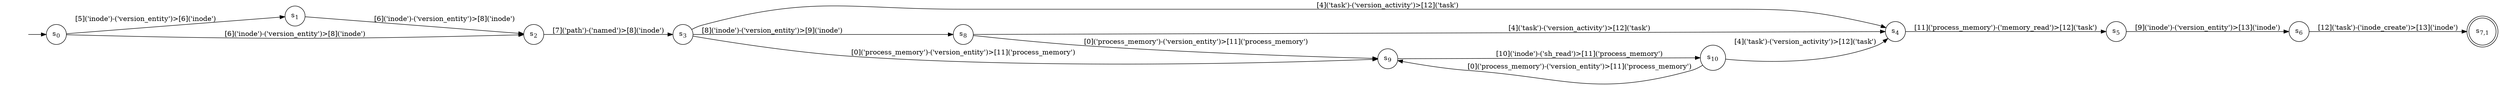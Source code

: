 digraph DFA {
    rankdir = LR;
    I [style = invis];
    I -> S0;
    S0 [label = <s<sub>0</sub>>, shape = circle];
    S1 [label = <s<sub>1</sub>>, shape = circle];
    S2 [label = <s<sub>2</sub>>, shape = circle];
    S3 [label = <s<sub>3</sub>>, shape = circle];
    S4 [label = <s<sub>4</sub>>, shape = circle];
    S5 [label = <s<sub>5</sub>>, shape = circle];
    S6 [label = <s<sub>6</sub>>, shape = circle];
    S7 [label = <s<sub>7,1</sub>>, shape = circle, peripheries = 2];
    S6 -> S7 [label = "[12]('task')-('inode_create')>[13]('inode')"];
    S5 -> S6 [label = "[9]('inode')-('version_entity')>[13]('inode')"];
    S4 -> S5 [label = "[11]('process_memory')-('memory_read')>[12]('task')"];
    S3 -> S4 [label = "[4]('task')-('version_activity')>[12]('task')"];
    S8 [label = <s<sub>8</sub>>, shape = circle];
    S9 [label = <s<sub>9</sub>>, shape = circle];
    S10 [label = <s<sub>10</sub>>, shape = circle];
    S10 -> S9 [label = "[0]('process_memory')-('version_entity')>[11]('process_memory')"];
    S10 -> S4 [label = "[4]('task')-('version_activity')>[12]('task')"];
    S9 -> S10 [label = "[10]('inode')-('sh_read')>[11]('process_memory')"];
    S8 -> S9 [label = "[0]('process_memory')-('version_entity')>[11]('process_memory')"];
    S8 -> S4 [label = "[4]('task')-('version_activity')>[12]('task')"];
    S3 -> S8 [label = "[8]('inode')-('version_entity')>[9]('inode')"];
    S3 -> S9 [label = "[0]('process_memory')-('version_entity')>[11]('process_memory')"];
    S2 -> S3 [label = "[7]('path')-('named')>[8]('inode')"];
    S1 -> S2 [label = "[6]('inode')-('version_entity')>[8]('inode')"];
    S0 -> S1 [label = "[5]('inode')-('version_entity')>[6]('inode')"];
    S0 -> S2 [label = "[6]('inode')-('version_entity')>[8]('inode')"];
}
